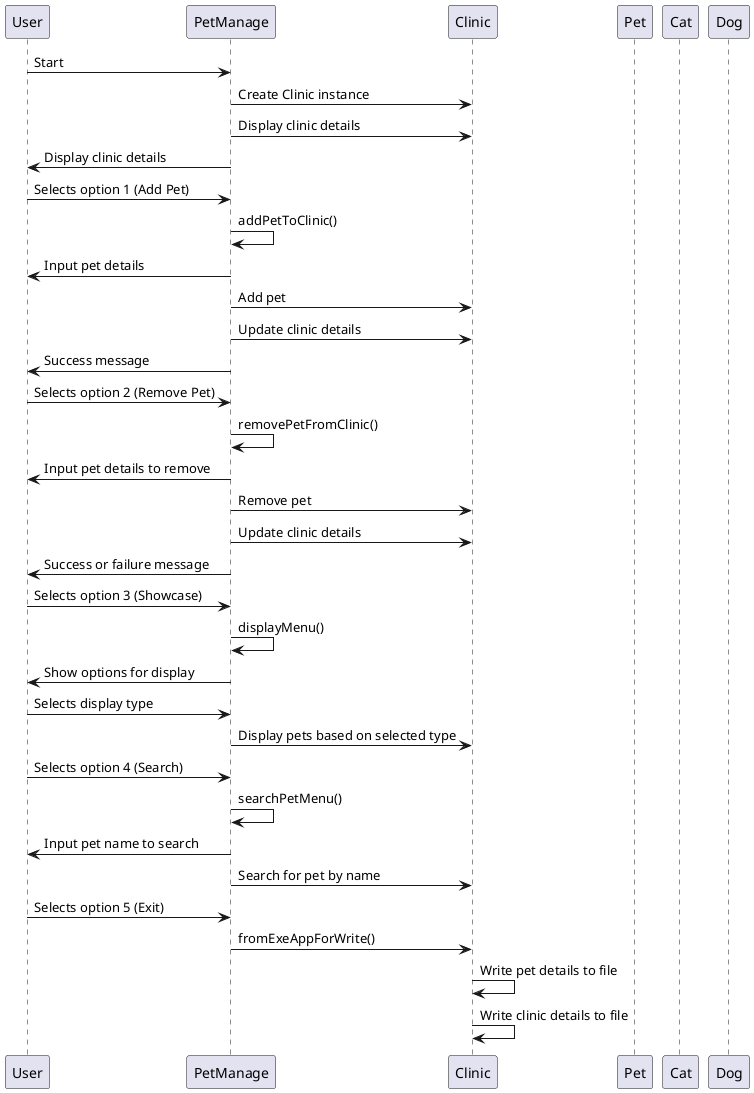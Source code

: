 @startuml
'https://plantuml.com/sequence-diagram
participant "User" as User
participant "PetManage" as PM
participant "Clinic" as Clinic
participant "Pet" as Pet
participant "Cat" as Cat
participant "Dog" as Dog

User -> PM: Start
PM -> Clinic: Create Clinic instance
PM -> Clinic: Display clinic details
PM -> User: Display clinic details

User -> PM: Selects option 1 (Add Pet)
PM -> PM: addPetToClinic()
PM -> User: Input pet details
PM -> Clinic: Add pet
PM -> Clinic: Update clinic details
PM -> User: Success message

User -> PM: Selects option 2 (Remove Pet)
PM -> PM: removePetFromClinic()
PM -> User: Input pet details to remove
PM -> Clinic: Remove pet
PM -> Clinic: Update clinic details
PM -> User: Success or failure message

User -> PM: Selects option 3 (Showcase)
PM -> PM: displayMenu()
PM -> User: Show options for display
User -> PM: Selects display type
PM -> Clinic: Display pets based on selected type

User -> PM: Selects option 4 (Search)
PM -> PM: searchPetMenu()
PM -> User: Input pet name to search
PM -> Clinic: Search for pet by name

User -> PM: Selects option 5 (Exit)
PM -> Clinic: fromExeAppForWrite()
Clinic -> Clinic: Write pet details to file
Clinic -> Clinic: Write clinic details to file


@enduml